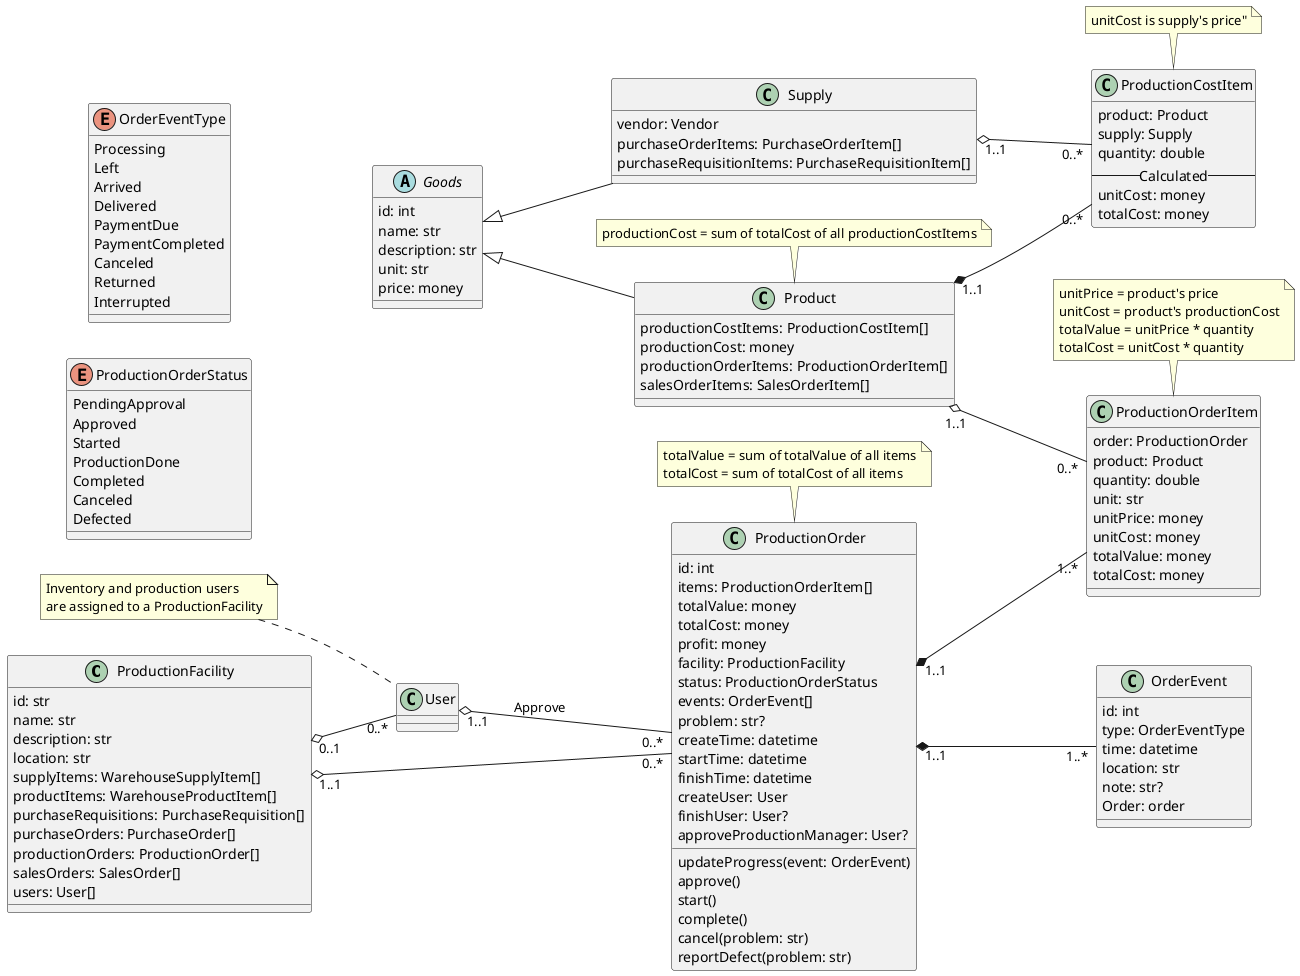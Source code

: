 @startuml production
left to right direction

class ProductionFacility {
    id: str
    name: str
    description: str
    location: str
    supplyItems: WarehouseSupplyItem[]
    productItems: WarehouseProductItem[]
    purchaseRequisitions: PurchaseRequisition[]
    purchaseOrders: PurchaseOrder[]
    productionOrders: ProductionOrder[]
    salesOrders: SalesOrder[]
    users: User[]
}
ProductionFacility "0..1" o-- "0..*" User
note left: Inventory and production users\nare assigned to a ProductionFacility

abstract Goods {
    id: int
    name: str
    description: str
    unit: str
    price: money
}

class Supply {
    vendor: Vendor
    purchaseOrderItems: PurchaseOrderItem[]
    purchaseRequisitionItems: PurchaseRequisitionItem[]
}
Goods <|-- Supply

class Product {
    productionCostItems: ProductionCostItem[]
    productionCost: money
    productionOrderItems: ProductionOrderItem[]
    salesOrderItems: SalesOrderItem[]
}
Goods <|-- Product
note top: productionCost = sum of totalCost of all productionCostItems

class ProductionCostItem {
    product: Product
    supply: Supply
    quantity: double
    --Calculated--
    unitCost: money
    totalCost: money
}
Product "1..1" *-- "0..*" ProductionCostItem
Supply "1..1" o-- "0..*" ProductionCostItem
note top: unitCost is supply's price"

enum ProductionOrderStatus {
    PendingApproval
    Approved
    Started
    ProductionDone
    Completed
    Canceled
    Defected
}

class ProductionOrder {
    id: int
    items: ProductionOrderItem[]
    totalValue: money
    totalCost: money
    profit: money
    facility: ProductionFacility
    status: ProductionOrderStatus
    events: OrderEvent[]
    problem: str?
    createTime: datetime
    startTime: datetime
    finishTime: datetime
    createUser: User
    finishUser: User?
    approveProductionManager: User?
    updateProgress(event: OrderEvent)
    approve()
    start()
    complete()
    cancel(problem: str)
    reportDefect(problem: str)
}
ProductionFacility "1..1" o-- "0..*" ProductionOrder
User "1..1" o-- "0..*" ProductionOrder : Approve
note top
    totalValue = sum of totalValue of all items
    totalCost = sum of totalCost of all items
endnote

class ProductionOrderItem {
    order: ProductionOrder
    product: Product
    quantity: double
    unit: str
    unitPrice: money
    unitCost: money
    totalValue: money
    totalCost: money
}
ProductionOrder "1..1" *-- "1..*" ProductionOrderItem
Product "1..1" o-- "0..*" ProductionOrderItem
note top
    unitPrice = product's price
    unitCost = product's productionCost
    totalValue = unitPrice * quantity
    totalCost = unitCost * quantity
endnote

enum OrderEventType {
    Processing
    Left
    Arrived
    Delivered
    PaymentDue
    PaymentCompleted
    Canceled
    Returned
    Interrupted
}

class OrderEvent {
    id: int
    type: OrderEventType
    time: datetime
    location: str
    note: str?
    Order: order
}
ProductionOrder "1..1" *-- "1..*" OrderEvent
@enduml